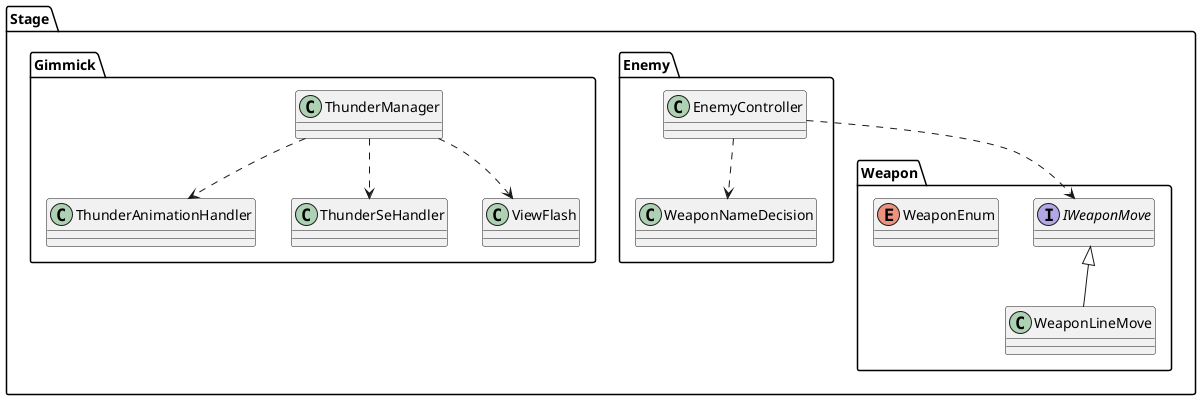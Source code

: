 ﻿@startuml
'https://plantuml.com/class-diagram

namespace Stage{
    namespace Enemy{
        class EnemyController
        class WeaponNameDecision
        
        EnemyController ..> WeaponNameDecision
    }
    
    namespace Gimmick{
        class ThunderAnimationHandler
        class ThunderManager
        class ThunderSeHandler
        class ViewFlash
        
        ThunderManager ..> ViewFlash
        ThunderManager ..> ThunderSeHandler
        ThunderManager ..> ThunderAnimationHandler
    }
    
    namespace Weapon{
        interface IWeaponMove
        enum WeaponEnum
        class WeaponLineMove
        
        IWeaponMove <|-- WeaponLineMove
    }
    
    Stage.Enemy.EnemyController ..> Stage.Weapon.IWeaponMove
}
@enduml
